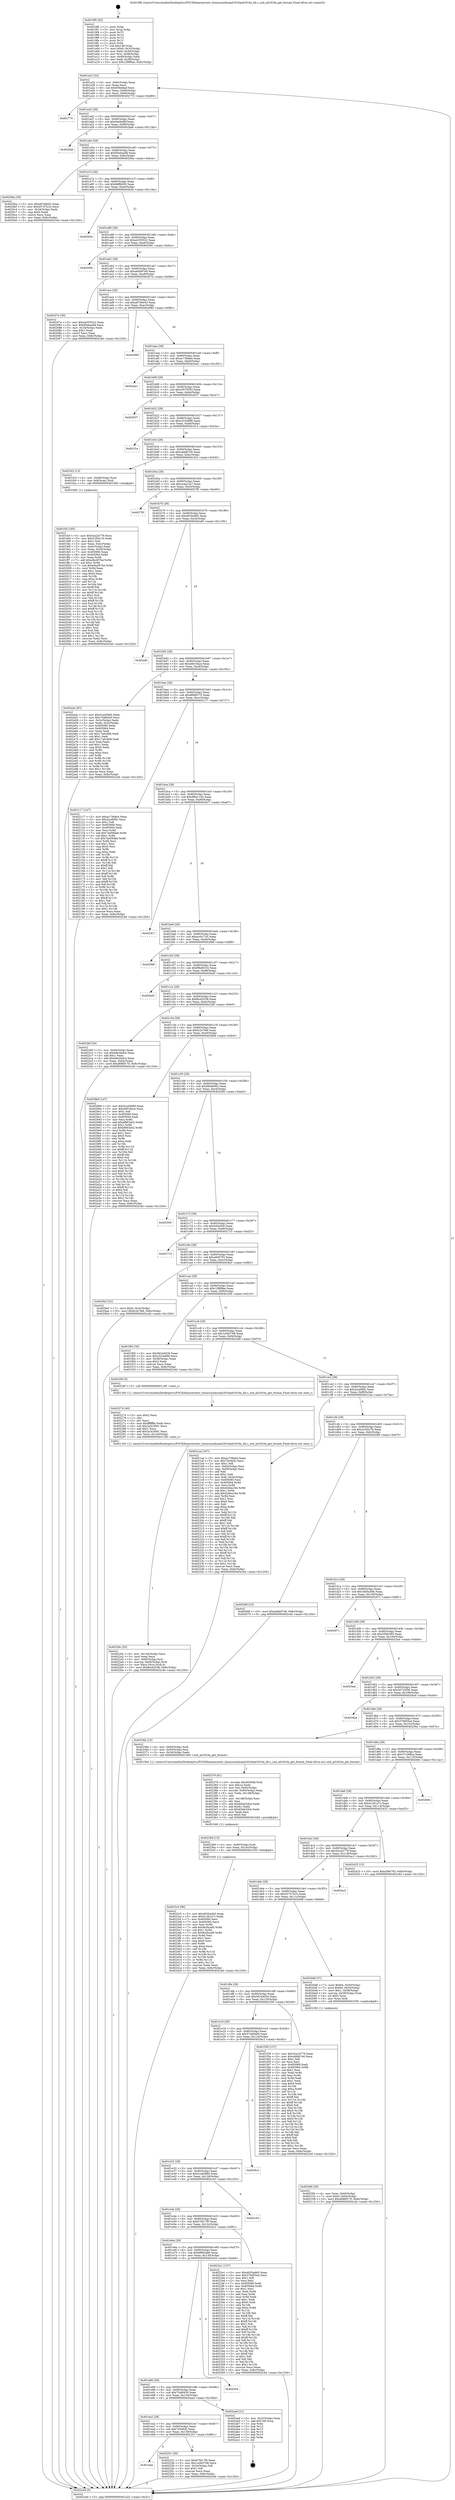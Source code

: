 digraph "0x4019f0" {
  label = "0x4019f0 (/mnt/c/Users/mathe/Desktop/tcc/POCII/binaries/extr_linuxsoundisaad1816aad1816a_lib.c_snd_ad1816a_get_format_Final-ollvm.out::main(0))"
  labelloc = "t"
  node[shape=record]

  Entry [label="",width=0.3,height=0.3,shape=circle,fillcolor=black,style=filled]
  "0x401a22" [label="{
     0x401a22 [32]\l
     | [instrs]\l
     &nbsp;&nbsp;0x401a22 \<+6\>: mov -0x8c(%rbp),%eax\l
     &nbsp;&nbsp;0x401a28 \<+2\>: mov %eax,%ecx\l
     &nbsp;&nbsp;0x401a2a \<+6\>: sub $0x93fe4baf,%ecx\l
     &nbsp;&nbsp;0x401a30 \<+6\>: mov %eax,-0x90(%rbp)\l
     &nbsp;&nbsp;0x401a36 \<+6\>: mov %ecx,-0x94(%rbp)\l
     &nbsp;&nbsp;0x401a3c \<+6\>: je 0000000000402770 \<main+0xd80\>\l
  }"]
  "0x402770" [label="{
     0x402770\l
  }", style=dashed]
  "0x401a42" [label="{
     0x401a42 [28]\l
     | [instrs]\l
     &nbsp;&nbsp;0x401a42 \<+5\>: jmp 0000000000401a47 \<main+0x57\>\l
     &nbsp;&nbsp;0x401a47 \<+6\>: mov -0x90(%rbp),%eax\l
     &nbsp;&nbsp;0x401a4d \<+5\>: sub $0x94e9afbf,%eax\l
     &nbsp;&nbsp;0x401a52 \<+6\>: mov %eax,-0x98(%rbp)\l
     &nbsp;&nbsp;0x401a58 \<+6\>: je 0000000000402bab \<main+0x11bb\>\l
  }"]
  Exit [label="",width=0.3,height=0.3,shape=circle,fillcolor=black,style=filled,peripheries=2]
  "0x402bab" [label="{
     0x402bab\l
  }", style=dashed]
  "0x401a5e" [label="{
     0x401a5e [28]\l
     | [instrs]\l
     &nbsp;&nbsp;0x401a5e \<+5\>: jmp 0000000000401a63 \<main+0x73\>\l
     &nbsp;&nbsp;0x401a63 \<+6\>: mov -0x90(%rbp),%eax\l
     &nbsp;&nbsp;0x401a69 \<+5\>: sub $0x95ebae9d,%eax\l
     &nbsp;&nbsp;0x401a6e \<+6\>: mov %eax,-0x9c(%rbp)\l
     &nbsp;&nbsp;0x401a74 \<+6\>: je 00000000004020ba \<main+0x6ca\>\l
  }"]
  "0x4023c5" [label="{
     0x4023c5 [96]\l
     | [instrs]\l
     &nbsp;&nbsp;0x4023c5 \<+5\>: mov $0xd035add5,%eax\l
     &nbsp;&nbsp;0x4023ca \<+5\>: mov $0x41261a7c,%edx\l
     &nbsp;&nbsp;0x4023cf \<+7\>: mov 0x405060,%esi\l
     &nbsp;&nbsp;0x4023d6 \<+7\>: mov 0x405064,%ecx\l
     &nbsp;&nbsp;0x4023dd \<+3\>: mov %esi,%r8d\l
     &nbsp;&nbsp;0x4023e0 \<+7\>: add $0x9a3bcaf0,%r8d\l
     &nbsp;&nbsp;0x4023e7 \<+4\>: sub $0x1,%r8d\l
     &nbsp;&nbsp;0x4023eb \<+7\>: sub $0x9a3bcaf0,%r8d\l
     &nbsp;&nbsp;0x4023f2 \<+4\>: imul %r8d,%esi\l
     &nbsp;&nbsp;0x4023f6 \<+3\>: and $0x1,%esi\l
     &nbsp;&nbsp;0x4023f9 \<+3\>: cmp $0x0,%esi\l
     &nbsp;&nbsp;0x4023fc \<+4\>: sete %r9b\l
     &nbsp;&nbsp;0x402400 \<+3\>: cmp $0xa,%ecx\l
     &nbsp;&nbsp;0x402403 \<+4\>: setl %r10b\l
     &nbsp;&nbsp;0x402407 \<+3\>: mov %r9b,%r11b\l
     &nbsp;&nbsp;0x40240a \<+3\>: and %r10b,%r11b\l
     &nbsp;&nbsp;0x40240d \<+3\>: xor %r10b,%r9b\l
     &nbsp;&nbsp;0x402410 \<+3\>: or %r9b,%r11b\l
     &nbsp;&nbsp;0x402413 \<+4\>: test $0x1,%r11b\l
     &nbsp;&nbsp;0x402417 \<+3\>: cmovne %edx,%eax\l
     &nbsp;&nbsp;0x40241a \<+6\>: mov %eax,-0x8c(%rbp)\l
     &nbsp;&nbsp;0x402420 \<+5\>: jmp 0000000000402c4d \<main+0x125d\>\l
  }"]
  "0x4020ba" [label="{
     0x4020ba [30]\l
     | [instrs]\l
     &nbsp;&nbsp;0x4020ba \<+5\>: mov $0xa87b6e43,%eax\l
     &nbsp;&nbsp;0x4020bf \<+5\>: mov $0x45747b1b,%ecx\l
     &nbsp;&nbsp;0x4020c4 \<+3\>: mov -0x34(%rbp),%edx\l
     &nbsp;&nbsp;0x4020c7 \<+3\>: cmp $0x0,%edx\l
     &nbsp;&nbsp;0x4020ca \<+3\>: cmove %ecx,%eax\l
     &nbsp;&nbsp;0x4020cd \<+6\>: mov %eax,-0x8c(%rbp)\l
     &nbsp;&nbsp;0x4020d3 \<+5\>: jmp 0000000000402c4d \<main+0x125d\>\l
  }"]
  "0x401a7a" [label="{
     0x401a7a [28]\l
     | [instrs]\l
     &nbsp;&nbsp;0x401a7a \<+5\>: jmp 0000000000401a7f \<main+0x8f\>\l
     &nbsp;&nbsp;0x401a7f \<+6\>: mov -0x90(%rbp),%eax\l
     &nbsp;&nbsp;0x401a85 \<+5\>: sub $0x9dffdd50,%eax\l
     &nbsp;&nbsp;0x401a8a \<+6\>: mov %eax,-0xa0(%rbp)\l
     &nbsp;&nbsp;0x401a90 \<+6\>: je 0000000000402b5a \<main+0x116a\>\l
  }"]
  "0x4023b6" [label="{
     0x4023b6 [15]\l
     | [instrs]\l
     &nbsp;&nbsp;0x4023b6 \<+4\>: mov -0x60(%rbp),%rdi\l
     &nbsp;&nbsp;0x4023ba \<+6\>: mov %eax,-0x14c(%rbp)\l
     &nbsp;&nbsp;0x4023c0 \<+5\>: call 0000000000401030 \<free@plt\>\l
     | [calls]\l
     &nbsp;&nbsp;0x401030 \{1\} (unknown)\l
  }"]
  "0x402b5a" [label="{
     0x402b5a\l
  }", style=dashed]
  "0x401a96" [label="{
     0x401a96 [28]\l
     | [instrs]\l
     &nbsp;&nbsp;0x401a96 \<+5\>: jmp 0000000000401a9b \<main+0xab\>\l
     &nbsp;&nbsp;0x401a9b \<+6\>: mov -0x90(%rbp),%eax\l
     &nbsp;&nbsp;0x401aa1 \<+5\>: sub $0xa4355522,%eax\l
     &nbsp;&nbsp;0x401aa6 \<+6\>: mov %eax,-0xa4(%rbp)\l
     &nbsp;&nbsp;0x401aac \<+6\>: je 000000000040209c \<main+0x6ac\>\l
  }"]
  "0x402379" [label="{
     0x402379 [61]\l
     | [instrs]\l
     &nbsp;&nbsp;0x402379 \<+10\>: movabs $0x4030d6,%rdi\l
     &nbsp;&nbsp;0x402383 \<+5\>: mov $0x1a,%edx\l
     &nbsp;&nbsp;0x402388 \<+3\>: mov %al,-0x65(%rbp)\l
     &nbsp;&nbsp;0x40238b \<+4\>: movzbl -0x65(%rbp),%eax\l
     &nbsp;&nbsp;0x40238f \<+6\>: mov %edx,-0x148(%rbp)\l
     &nbsp;&nbsp;0x402395 \<+1\>: cltd\l
     &nbsp;&nbsp;0x402396 \<+6\>: mov -0x148(%rbp),%esi\l
     &nbsp;&nbsp;0x40239c \<+2\>: idiv %esi\l
     &nbsp;&nbsp;0x40239e \<+6\>: add $0x65eb32b4,%edx\l
     &nbsp;&nbsp;0x4023a4 \<+3\>: add $0x61,%edx\l
     &nbsp;&nbsp;0x4023a7 \<+6\>: sub $0x65eb32b4,%edx\l
     &nbsp;&nbsp;0x4023ad \<+2\>: mov %edx,%esi\l
     &nbsp;&nbsp;0x4023af \<+2\>: mov $0x0,%al\l
     &nbsp;&nbsp;0x4023b1 \<+5\>: call 0000000000401040 \<printf@plt\>\l
     | [calls]\l
     &nbsp;&nbsp;0x401040 \{1\} (unknown)\l
  }"]
  "0x40209c" [label="{
     0x40209c\l
  }", style=dashed]
  "0x401ab2" [label="{
     0x401ab2 [28]\l
     | [instrs]\l
     &nbsp;&nbsp;0x401ab2 \<+5\>: jmp 0000000000401ab7 \<main+0xc7\>\l
     &nbsp;&nbsp;0x401ab7 \<+6\>: mov -0x90(%rbp),%eax\l
     &nbsp;&nbsp;0x401abd \<+5\>: sub $0xa64b97e9,%eax\l
     &nbsp;&nbsp;0x401ac2 \<+6\>: mov %eax,-0xa8(%rbp)\l
     &nbsp;&nbsp;0x401ac8 \<+6\>: je 000000000040207e \<main+0x68e\>\l
  }"]
  "0x40229c" [label="{
     0x40229c [35]\l
     | [instrs]\l
     &nbsp;&nbsp;0x40229c \<+6\>: mov -0x144(%rbp),%ecx\l
     &nbsp;&nbsp;0x4022a2 \<+3\>: imul %eax,%ecx\l
     &nbsp;&nbsp;0x4022a5 \<+4\>: mov -0x60(%rbp),%rsi\l
     &nbsp;&nbsp;0x4022a9 \<+4\>: movslq -0x64(%rbp),%rdi\l
     &nbsp;&nbsp;0x4022ad \<+3\>: mov %ecx,(%rsi,%rdi,4)\l
     &nbsp;&nbsp;0x4022b0 \<+10\>: movl $0xfbc62538,-0x8c(%rbp)\l
     &nbsp;&nbsp;0x4022ba \<+5\>: jmp 0000000000402c4d \<main+0x125d\>\l
  }"]
  "0x40207e" [label="{
     0x40207e [30]\l
     | [instrs]\l
     &nbsp;&nbsp;0x40207e \<+5\>: mov $0xa4355522,%eax\l
     &nbsp;&nbsp;0x402083 \<+5\>: mov $0x95ebae9d,%ecx\l
     &nbsp;&nbsp;0x402088 \<+3\>: mov -0x34(%rbp),%edx\l
     &nbsp;&nbsp;0x40208b \<+3\>: cmp $0x1,%edx\l
     &nbsp;&nbsp;0x40208e \<+3\>: cmovl %ecx,%eax\l
     &nbsp;&nbsp;0x402091 \<+6\>: mov %eax,-0x8c(%rbp)\l
     &nbsp;&nbsp;0x402097 \<+5\>: jmp 0000000000402c4d \<main+0x125d\>\l
  }"]
  "0x401ace" [label="{
     0x401ace [28]\l
     | [instrs]\l
     &nbsp;&nbsp;0x401ace \<+5\>: jmp 0000000000401ad3 \<main+0xe3\>\l
     &nbsp;&nbsp;0x401ad3 \<+6\>: mov -0x90(%rbp),%eax\l
     &nbsp;&nbsp;0x401ad9 \<+5\>: sub $0xa87b6e43,%eax\l
     &nbsp;&nbsp;0x401ade \<+6\>: mov %eax,-0xac(%rbp)\l
     &nbsp;&nbsp;0x401ae4 \<+6\>: je 0000000000402980 \<main+0xf90\>\l
  }"]
  "0x402274" [label="{
     0x402274 [40]\l
     | [instrs]\l
     &nbsp;&nbsp;0x402274 \<+5\>: mov $0x2,%ecx\l
     &nbsp;&nbsp;0x402279 \<+1\>: cltd\l
     &nbsp;&nbsp;0x40227a \<+2\>: idiv %ecx\l
     &nbsp;&nbsp;0x40227c \<+6\>: imul $0xfffffffe,%edx,%ecx\l
     &nbsp;&nbsp;0x402282 \<+6\>: sub $0x2a3c3091,%ecx\l
     &nbsp;&nbsp;0x402288 \<+3\>: add $0x1,%ecx\l
     &nbsp;&nbsp;0x40228b \<+6\>: add $0x2a3c3091,%ecx\l
     &nbsp;&nbsp;0x402291 \<+6\>: mov %ecx,-0x144(%rbp)\l
     &nbsp;&nbsp;0x402297 \<+5\>: call 0000000000401160 \<next_i\>\l
     | [calls]\l
     &nbsp;&nbsp;0x401160 \{1\} (/mnt/c/Users/mathe/Desktop/tcc/POCII/binaries/extr_linuxsoundisaad1816aad1816a_lib.c_snd_ad1816a_get_format_Final-ollvm.out::next_i)\l
  }"]
  "0x402980" [label="{
     0x402980\l
  }", style=dashed]
  "0x401aea" [label="{
     0x401aea [28]\l
     | [instrs]\l
     &nbsp;&nbsp;0x401aea \<+5\>: jmp 0000000000401aef \<main+0xff\>\l
     &nbsp;&nbsp;0x401aef \<+6\>: mov -0x90(%rbp),%eax\l
     &nbsp;&nbsp;0x401af5 \<+5\>: sub $0xac739ab4,%eax\l
     &nbsp;&nbsp;0x401afa \<+6\>: mov %eax,-0xb0(%rbp)\l
     &nbsp;&nbsp;0x401b00 \<+6\>: je 0000000000402ae1 \<main+0x10f1\>\l
  }"]
  "0x401ebe" [label="{
     0x401ebe\l
  }", style=dashed]
  "0x402ae1" [label="{
     0x402ae1\l
  }", style=dashed]
  "0x401b06" [label="{
     0x401b06 [28]\l
     | [instrs]\l
     &nbsp;&nbsp;0x401b06 \<+5\>: jmp 0000000000401b0b \<main+0x11b\>\l
     &nbsp;&nbsp;0x401b0b \<+6\>: mov -0x90(%rbp),%eax\l
     &nbsp;&nbsp;0x401b11 \<+5\>: sub $0xc0570593,%eax\l
     &nbsp;&nbsp;0x401b16 \<+6\>: mov %eax,-0xb4(%rbp)\l
     &nbsp;&nbsp;0x401b1c \<+6\>: je 0000000000402637 \<main+0xc47\>\l
  }"]
  "0x402251" [label="{
     0x402251 [30]\l
     | [instrs]\l
     &nbsp;&nbsp;0x402251 \<+5\>: mov $0x67fd17f0,%eax\l
     &nbsp;&nbsp;0x402256 \<+5\>: mov $0x1a5b5768,%ecx\l
     &nbsp;&nbsp;0x40225b \<+3\>: mov -0x2e(%rbp),%dl\l
     &nbsp;&nbsp;0x40225e \<+3\>: test $0x1,%dl\l
     &nbsp;&nbsp;0x402261 \<+3\>: cmovne %ecx,%eax\l
     &nbsp;&nbsp;0x402264 \<+6\>: mov %eax,-0x8c(%rbp)\l
     &nbsp;&nbsp;0x40226a \<+5\>: jmp 0000000000402c4d \<main+0x125d\>\l
  }"]
  "0x402637" [label="{
     0x402637\l
  }", style=dashed]
  "0x401b22" [label="{
     0x401b22 [28]\l
     | [instrs]\l
     &nbsp;&nbsp;0x401b22 \<+5\>: jmp 0000000000401b27 \<main+0x137\>\l
     &nbsp;&nbsp;0x401b27 \<+6\>: mov -0x90(%rbp),%eax\l
     &nbsp;&nbsp;0x401b2d \<+5\>: sub $0xc523e898,%eax\l
     &nbsp;&nbsp;0x401b32 \<+6\>: mov %eax,-0xb8(%rbp)\l
     &nbsp;&nbsp;0x401b38 \<+6\>: je 0000000000401f1e \<main+0x52e\>\l
  }"]
  "0x401ea2" [label="{
     0x401ea2 [28]\l
     | [instrs]\l
     &nbsp;&nbsp;0x401ea2 \<+5\>: jmp 0000000000401ea7 \<main+0x4b7\>\l
     &nbsp;&nbsp;0x401ea7 \<+6\>: mov -0x90(%rbp),%eax\l
     &nbsp;&nbsp;0x401ead \<+5\>: sub $0x7454fcfc,%eax\l
     &nbsp;&nbsp;0x401eb2 \<+6\>: mov %eax,-0x138(%rbp)\l
     &nbsp;&nbsp;0x401eb8 \<+6\>: je 0000000000402251 \<main+0x861\>\l
  }"]
  "0x401f1e" [label="{
     0x401f1e\l
  }", style=dashed]
  "0x401b3e" [label="{
     0x401b3e [28]\l
     | [instrs]\l
     &nbsp;&nbsp;0x401b3e \<+5\>: jmp 0000000000401b43 \<main+0x153\>\l
     &nbsp;&nbsp;0x401b43 \<+6\>: mov -0x90(%rbp),%eax\l
     &nbsp;&nbsp;0x401b49 \<+5\>: sub $0xcdddb7e0,%eax\l
     &nbsp;&nbsp;0x401b4e \<+6\>: mov %eax,-0xbc(%rbp)\l
     &nbsp;&nbsp;0x401b54 \<+6\>: je 0000000000401fc2 \<main+0x5d2\>\l
  }"]
  "0x402aad" [label="{
     0x402aad [21]\l
     | [instrs]\l
     &nbsp;&nbsp;0x402aad \<+3\>: mov -0x2c(%rbp),%eax\l
     &nbsp;&nbsp;0x402ab0 \<+7\>: add $0x148,%rsp\l
     &nbsp;&nbsp;0x402ab7 \<+1\>: pop %rbx\l
     &nbsp;&nbsp;0x402ab8 \<+2\>: pop %r12\l
     &nbsp;&nbsp;0x402aba \<+2\>: pop %r13\l
     &nbsp;&nbsp;0x402abc \<+2\>: pop %r14\l
     &nbsp;&nbsp;0x402abe \<+2\>: pop %r15\l
     &nbsp;&nbsp;0x402ac0 \<+1\>: pop %rbp\l
     &nbsp;&nbsp;0x402ac1 \<+1\>: ret\l
  }"]
  "0x401fc2" [label="{
     0x401fc2 [13]\l
     | [instrs]\l
     &nbsp;&nbsp;0x401fc2 \<+4\>: mov -0x48(%rbp),%rax\l
     &nbsp;&nbsp;0x401fc6 \<+4\>: mov 0x8(%rax),%rdi\l
     &nbsp;&nbsp;0x401fca \<+5\>: call 0000000000401060 \<atoi@plt\>\l
     | [calls]\l
     &nbsp;&nbsp;0x401060 \{1\} (unknown)\l
  }"]
  "0x401b5a" [label="{
     0x401b5a [28]\l
     | [instrs]\l
     &nbsp;&nbsp;0x401b5a \<+5\>: jmp 0000000000401b5f \<main+0x16f\>\l
     &nbsp;&nbsp;0x401b5f \<+6\>: mov -0x90(%rbp),%eax\l
     &nbsp;&nbsp;0x401b65 \<+5\>: sub $0xce4ac2a7,%eax\l
     &nbsp;&nbsp;0x401b6a \<+6\>: mov %eax,-0xc0(%rbp)\l
     &nbsp;&nbsp;0x401b70 \<+6\>: je 00000000004027f0 \<main+0xe00\>\l
  }"]
  "0x401e86" [label="{
     0x401e86 [28]\l
     | [instrs]\l
     &nbsp;&nbsp;0x401e86 \<+5\>: jmp 0000000000401e8b \<main+0x49b\>\l
     &nbsp;&nbsp;0x401e8b \<+6\>: mov -0x90(%rbp),%eax\l
     &nbsp;&nbsp;0x401e91 \<+5\>: sub $0x73af6430,%eax\l
     &nbsp;&nbsp;0x401e96 \<+6\>: mov %eax,-0x134(%rbp)\l
     &nbsp;&nbsp;0x401e9c \<+6\>: je 0000000000402aad \<main+0x10bd\>\l
  }"]
  "0x4027f0" [label="{
     0x4027f0\l
  }", style=dashed]
  "0x401b76" [label="{
     0x401b76 [28]\l
     | [instrs]\l
     &nbsp;&nbsp;0x401b76 \<+5\>: jmp 0000000000401b7b \<main+0x18b\>\l
     &nbsp;&nbsp;0x401b7b \<+6\>: mov -0x90(%rbp),%eax\l
     &nbsp;&nbsp;0x401b81 \<+5\>: sub $0xd035add5,%eax\l
     &nbsp;&nbsp;0x401b86 \<+6\>: mov %eax,-0xc4(%rbp)\l
     &nbsp;&nbsp;0x401b8c \<+6\>: je 0000000000402af0 \<main+0x1100\>\l
  }"]
  "0x402434" [label="{
     0x402434\l
  }", style=dashed]
  "0x402af0" [label="{
     0x402af0\l
  }", style=dashed]
  "0x401b92" [label="{
     0x401b92 [28]\l
     | [instrs]\l
     &nbsp;&nbsp;0x401b92 \<+5\>: jmp 0000000000401b97 \<main+0x1a7\>\l
     &nbsp;&nbsp;0x401b97 \<+6\>: mov -0x90(%rbp),%eax\l
     &nbsp;&nbsp;0x401b9d \<+5\>: sub $0xd4919ace,%eax\l
     &nbsp;&nbsp;0x401ba2 \<+6\>: mov %eax,-0xc8(%rbp)\l
     &nbsp;&nbsp;0x401ba8 \<+6\>: je 0000000000402a4c \<main+0x105c\>\l
  }"]
  "0x401e6a" [label="{
     0x401e6a [28]\l
     | [instrs]\l
     &nbsp;&nbsp;0x401e6a \<+5\>: jmp 0000000000401e6f \<main+0x47f\>\l
     &nbsp;&nbsp;0x401e6f \<+6\>: mov -0x90(%rbp),%eax\l
     &nbsp;&nbsp;0x401e75 \<+5\>: sub $0x6f893a88,%eax\l
     &nbsp;&nbsp;0x401e7a \<+6\>: mov %eax,-0x130(%rbp)\l
     &nbsp;&nbsp;0x401e80 \<+6\>: je 0000000000402434 \<main+0xa44\>\l
  }"]
  "0x402a4c" [label="{
     0x402a4c [97]\l
     | [instrs]\l
     &nbsp;&nbsp;0x402a4c \<+5\>: mov $0x5ca45860,%eax\l
     &nbsp;&nbsp;0x402a51 \<+5\>: mov $0x73af6430,%ecx\l
     &nbsp;&nbsp;0x402a56 \<+3\>: mov -0x3c(%rbp),%edx\l
     &nbsp;&nbsp;0x402a59 \<+3\>: mov %edx,-0x2c(%rbp)\l
     &nbsp;&nbsp;0x402a5c \<+7\>: mov 0x405060,%edx\l
     &nbsp;&nbsp;0x402a63 \<+7\>: mov 0x405064,%esi\l
     &nbsp;&nbsp;0x402a6a \<+2\>: mov %edx,%edi\l
     &nbsp;&nbsp;0x402a6c \<+6\>: sub $0x17a6cd08,%edi\l
     &nbsp;&nbsp;0x402a72 \<+3\>: sub $0x1,%edi\l
     &nbsp;&nbsp;0x402a75 \<+6\>: add $0x17a6cd08,%edi\l
     &nbsp;&nbsp;0x402a7b \<+3\>: imul %edi,%edx\l
     &nbsp;&nbsp;0x402a7e \<+3\>: and $0x1,%edx\l
     &nbsp;&nbsp;0x402a81 \<+3\>: cmp $0x0,%edx\l
     &nbsp;&nbsp;0x402a84 \<+4\>: sete %r8b\l
     &nbsp;&nbsp;0x402a88 \<+3\>: cmp $0xa,%esi\l
     &nbsp;&nbsp;0x402a8b \<+4\>: setl %r9b\l
     &nbsp;&nbsp;0x402a8f \<+3\>: mov %r8b,%r10b\l
     &nbsp;&nbsp;0x402a92 \<+3\>: and %r9b,%r10b\l
     &nbsp;&nbsp;0x402a95 \<+3\>: xor %r9b,%r8b\l
     &nbsp;&nbsp;0x402a98 \<+3\>: or %r8b,%r10b\l
     &nbsp;&nbsp;0x402a9b \<+4\>: test $0x1,%r10b\l
     &nbsp;&nbsp;0x402a9f \<+3\>: cmovne %ecx,%eax\l
     &nbsp;&nbsp;0x402aa2 \<+6\>: mov %eax,-0x8c(%rbp)\l
     &nbsp;&nbsp;0x402aa8 \<+5\>: jmp 0000000000402c4d \<main+0x125d\>\l
  }"]
  "0x401bae" [label="{
     0x401bae [28]\l
     | [instrs]\l
     &nbsp;&nbsp;0x401bae \<+5\>: jmp 0000000000401bb3 \<main+0x1c3\>\l
     &nbsp;&nbsp;0x401bb3 \<+6\>: mov -0x90(%rbp),%eax\l
     &nbsp;&nbsp;0x401bb9 \<+5\>: sub $0xd686f170,%eax\l
     &nbsp;&nbsp;0x401bbe \<+6\>: mov %eax,-0xcc(%rbp)\l
     &nbsp;&nbsp;0x401bc4 \<+6\>: je 0000000000402117 \<main+0x727\>\l
  }"]
  "0x4022e1" [label="{
     0x4022e1 [137]\l
     | [instrs]\l
     &nbsp;&nbsp;0x4022e1 \<+5\>: mov $0xd035add5,%eax\l
     &nbsp;&nbsp;0x4022e6 \<+5\>: mov $0x379d55e4,%ecx\l
     &nbsp;&nbsp;0x4022eb \<+2\>: mov $0x1,%dl\l
     &nbsp;&nbsp;0x4022ed \<+2\>: xor %esi,%esi\l
     &nbsp;&nbsp;0x4022ef \<+7\>: mov 0x405060,%edi\l
     &nbsp;&nbsp;0x4022f6 \<+8\>: mov 0x405064,%r8d\l
     &nbsp;&nbsp;0x4022fe \<+3\>: sub $0x1,%esi\l
     &nbsp;&nbsp;0x402301 \<+3\>: mov %edi,%r9d\l
     &nbsp;&nbsp;0x402304 \<+3\>: add %esi,%r9d\l
     &nbsp;&nbsp;0x402307 \<+4\>: imul %r9d,%edi\l
     &nbsp;&nbsp;0x40230b \<+3\>: and $0x1,%edi\l
     &nbsp;&nbsp;0x40230e \<+3\>: cmp $0x0,%edi\l
     &nbsp;&nbsp;0x402311 \<+4\>: sete %r10b\l
     &nbsp;&nbsp;0x402315 \<+4\>: cmp $0xa,%r8d\l
     &nbsp;&nbsp;0x402319 \<+4\>: setl %r11b\l
     &nbsp;&nbsp;0x40231d \<+3\>: mov %r10b,%bl\l
     &nbsp;&nbsp;0x402320 \<+3\>: xor $0xff,%bl\l
     &nbsp;&nbsp;0x402323 \<+3\>: mov %r11b,%r14b\l
     &nbsp;&nbsp;0x402326 \<+4\>: xor $0xff,%r14b\l
     &nbsp;&nbsp;0x40232a \<+3\>: xor $0x1,%dl\l
     &nbsp;&nbsp;0x40232d \<+3\>: mov %bl,%r15b\l
     &nbsp;&nbsp;0x402330 \<+4\>: and $0xff,%r15b\l
     &nbsp;&nbsp;0x402334 \<+3\>: and %dl,%r10b\l
     &nbsp;&nbsp;0x402337 \<+3\>: mov %r14b,%r12b\l
     &nbsp;&nbsp;0x40233a \<+4\>: and $0xff,%r12b\l
     &nbsp;&nbsp;0x40233e \<+3\>: and %dl,%r11b\l
     &nbsp;&nbsp;0x402341 \<+3\>: or %r10b,%r15b\l
     &nbsp;&nbsp;0x402344 \<+3\>: or %r11b,%r12b\l
     &nbsp;&nbsp;0x402347 \<+3\>: xor %r12b,%r15b\l
     &nbsp;&nbsp;0x40234a \<+3\>: or %r14b,%bl\l
     &nbsp;&nbsp;0x40234d \<+3\>: xor $0xff,%bl\l
     &nbsp;&nbsp;0x402350 \<+3\>: or $0x1,%dl\l
     &nbsp;&nbsp;0x402353 \<+2\>: and %dl,%bl\l
     &nbsp;&nbsp;0x402355 \<+3\>: or %bl,%r15b\l
     &nbsp;&nbsp;0x402358 \<+4\>: test $0x1,%r15b\l
     &nbsp;&nbsp;0x40235c \<+3\>: cmovne %ecx,%eax\l
     &nbsp;&nbsp;0x40235f \<+6\>: mov %eax,-0x8c(%rbp)\l
     &nbsp;&nbsp;0x402365 \<+5\>: jmp 0000000000402c4d \<main+0x125d\>\l
  }"]
  "0x402117" [label="{
     0x402117 [147]\l
     | [instrs]\l
     &nbsp;&nbsp;0x402117 \<+5\>: mov $0xac739ab4,%eax\l
     &nbsp;&nbsp;0x40211c \<+5\>: mov $0x2acd0f4c,%ecx\l
     &nbsp;&nbsp;0x402121 \<+2\>: mov $0x1,%dl\l
     &nbsp;&nbsp;0x402123 \<+7\>: mov 0x405060,%esi\l
     &nbsp;&nbsp;0x40212a \<+7\>: mov 0x405064,%edi\l
     &nbsp;&nbsp;0x402131 \<+3\>: mov %esi,%r8d\l
     &nbsp;&nbsp;0x402134 \<+7\>: add $0x7a409da6,%r8d\l
     &nbsp;&nbsp;0x40213b \<+4\>: sub $0x1,%r8d\l
     &nbsp;&nbsp;0x40213f \<+7\>: sub $0x7a409da6,%r8d\l
     &nbsp;&nbsp;0x402146 \<+4\>: imul %r8d,%esi\l
     &nbsp;&nbsp;0x40214a \<+3\>: and $0x1,%esi\l
     &nbsp;&nbsp;0x40214d \<+3\>: cmp $0x0,%esi\l
     &nbsp;&nbsp;0x402150 \<+4\>: sete %r9b\l
     &nbsp;&nbsp;0x402154 \<+3\>: cmp $0xa,%edi\l
     &nbsp;&nbsp;0x402157 \<+4\>: setl %r10b\l
     &nbsp;&nbsp;0x40215b \<+3\>: mov %r9b,%r11b\l
     &nbsp;&nbsp;0x40215e \<+4\>: xor $0xff,%r11b\l
     &nbsp;&nbsp;0x402162 \<+3\>: mov %r10b,%bl\l
     &nbsp;&nbsp;0x402165 \<+3\>: xor $0xff,%bl\l
     &nbsp;&nbsp;0x402168 \<+3\>: xor $0x1,%dl\l
     &nbsp;&nbsp;0x40216b \<+3\>: mov %r11b,%r14b\l
     &nbsp;&nbsp;0x40216e \<+4\>: and $0xff,%r14b\l
     &nbsp;&nbsp;0x402172 \<+3\>: and %dl,%r9b\l
     &nbsp;&nbsp;0x402175 \<+3\>: mov %bl,%r15b\l
     &nbsp;&nbsp;0x402178 \<+4\>: and $0xff,%r15b\l
     &nbsp;&nbsp;0x40217c \<+3\>: and %dl,%r10b\l
     &nbsp;&nbsp;0x40217f \<+3\>: or %r9b,%r14b\l
     &nbsp;&nbsp;0x402182 \<+3\>: or %r10b,%r15b\l
     &nbsp;&nbsp;0x402185 \<+3\>: xor %r15b,%r14b\l
     &nbsp;&nbsp;0x402188 \<+3\>: or %bl,%r11b\l
     &nbsp;&nbsp;0x40218b \<+4\>: xor $0xff,%r11b\l
     &nbsp;&nbsp;0x40218f \<+3\>: or $0x1,%dl\l
     &nbsp;&nbsp;0x402192 \<+3\>: and %dl,%r11b\l
     &nbsp;&nbsp;0x402195 \<+3\>: or %r11b,%r14b\l
     &nbsp;&nbsp;0x402198 \<+4\>: test $0x1,%r14b\l
     &nbsp;&nbsp;0x40219c \<+3\>: cmovne %ecx,%eax\l
     &nbsp;&nbsp;0x40219f \<+6\>: mov %eax,-0x8c(%rbp)\l
     &nbsp;&nbsp;0x4021a5 \<+5\>: jmp 0000000000402c4d \<main+0x125d\>\l
  }"]
  "0x401bca" [label="{
     0x401bca [28]\l
     | [instrs]\l
     &nbsp;&nbsp;0x401bca \<+5\>: jmp 0000000000401bcf \<main+0x1df\>\l
     &nbsp;&nbsp;0x401bcf \<+6\>: mov -0x90(%rbp),%eax\l
     &nbsp;&nbsp;0x401bd5 \<+5\>: sub $0xdf9a1102,%eax\l
     &nbsp;&nbsp;0x401bda \<+6\>: mov %eax,-0xd0(%rbp)\l
     &nbsp;&nbsp;0x401be0 \<+6\>: je 00000000004024c7 \<main+0xad7\>\l
  }"]
  "0x401e4e" [label="{
     0x401e4e [28]\l
     | [instrs]\l
     &nbsp;&nbsp;0x401e4e \<+5\>: jmp 0000000000401e53 \<main+0x463\>\l
     &nbsp;&nbsp;0x401e53 \<+6\>: mov -0x90(%rbp),%eax\l
     &nbsp;&nbsp;0x401e59 \<+5\>: sub $0x67fd17f0,%eax\l
     &nbsp;&nbsp;0x401e5e \<+6\>: mov %eax,-0x12c(%rbp)\l
     &nbsp;&nbsp;0x401e64 \<+6\>: je 00000000004022e1 \<main+0x8f1\>\l
  }"]
  "0x4024c7" [label="{
     0x4024c7\l
  }", style=dashed]
  "0x401be6" [label="{
     0x401be6 [28]\l
     | [instrs]\l
     &nbsp;&nbsp;0x401be6 \<+5\>: jmp 0000000000401beb \<main+0x1fb\>\l
     &nbsp;&nbsp;0x401beb \<+6\>: mov -0x90(%rbp),%eax\l
     &nbsp;&nbsp;0x401bf1 \<+5\>: sub $0xeccb17e5,%eax\l
     &nbsp;&nbsp;0x401bf6 \<+6\>: mov %eax,-0xd4(%rbp)\l
     &nbsp;&nbsp;0x401bfc \<+6\>: je 000000000040298f \<main+0xf9f\>\l
  }"]
  "0x402c43" [label="{
     0x402c43\l
  }", style=dashed]
  "0x40298f" [label="{
     0x40298f\l
  }", style=dashed]
  "0x401c02" [label="{
     0x401c02 [28]\l
     | [instrs]\l
     &nbsp;&nbsp;0x401c02 \<+5\>: jmp 0000000000401c07 \<main+0x217\>\l
     &nbsp;&nbsp;0x401c07 \<+6\>: mov -0x90(%rbp),%eax\l
     &nbsp;&nbsp;0x401c0d \<+5\>: sub $0xf9bd6316,%eax\l
     &nbsp;&nbsp;0x401c12 \<+6\>: mov %eax,-0xd8(%rbp)\l
     &nbsp;&nbsp;0x401c18 \<+6\>: je 0000000000402bd3 \<main+0x11e3\>\l
  }"]
  "0x401e32" [label="{
     0x401e32 [28]\l
     | [instrs]\l
     &nbsp;&nbsp;0x401e32 \<+5\>: jmp 0000000000401e37 \<main+0x447\>\l
     &nbsp;&nbsp;0x401e37 \<+6\>: mov -0x90(%rbp),%eax\l
     &nbsp;&nbsp;0x401e3d \<+5\>: sub $0x5ca45860,%eax\l
     &nbsp;&nbsp;0x401e42 \<+6\>: mov %eax,-0x128(%rbp)\l
     &nbsp;&nbsp;0x401e48 \<+6\>: je 0000000000402c43 \<main+0x1253\>\l
  }"]
  "0x402bd3" [label="{
     0x402bd3\l
  }", style=dashed]
  "0x401c1e" [label="{
     0x401c1e [28]\l
     | [instrs]\l
     &nbsp;&nbsp;0x401c1e \<+5\>: jmp 0000000000401c23 \<main+0x233\>\l
     &nbsp;&nbsp;0x401c23 \<+6\>: mov -0x90(%rbp),%eax\l
     &nbsp;&nbsp;0x401c29 \<+5\>: sub $0xfbc62538,%eax\l
     &nbsp;&nbsp;0x401c2e \<+6\>: mov %eax,-0xdc(%rbp)\l
     &nbsp;&nbsp;0x401c34 \<+6\>: je 00000000004022bf \<main+0x8cf\>\l
  }"]
  "0x4026c2" [label="{
     0x4026c2\l
  }", style=dashed]
  "0x4022bf" [label="{
     0x4022bf [34]\l
     | [instrs]\l
     &nbsp;&nbsp;0x4022bf \<+3\>: mov -0x64(%rbp),%eax\l
     &nbsp;&nbsp;0x4022c2 \<+5\>: sub $0xb9e2bdc4,%eax\l
     &nbsp;&nbsp;0x4022c7 \<+3\>: add $0x1,%eax\l
     &nbsp;&nbsp;0x4022ca \<+5\>: add $0xb9e2bdc4,%eax\l
     &nbsp;&nbsp;0x4022cf \<+3\>: mov %eax,-0x64(%rbp)\l
     &nbsp;&nbsp;0x4022d2 \<+10\>: movl $0xd686f170,-0x8c(%rbp)\l
     &nbsp;&nbsp;0x4022dc \<+5\>: jmp 0000000000402c4d \<main+0x125d\>\l
  }"]
  "0x401c3a" [label="{
     0x401c3a [28]\l
     | [instrs]\l
     &nbsp;&nbsp;0x401c3a \<+5\>: jmp 0000000000401c3f \<main+0x24f\>\l
     &nbsp;&nbsp;0x401c3f \<+6\>: mov -0x90(%rbp),%eax\l
     &nbsp;&nbsp;0x401c45 \<+5\>: sub $0xfc2e7fe6,%eax\l
     &nbsp;&nbsp;0x401c4a \<+6\>: mov %eax,-0xe0(%rbp)\l
     &nbsp;&nbsp;0x401c50 \<+6\>: je 00000000004029b9 \<main+0xfc9\>\l
  }"]
  "0x4020fd" [label="{
     0x4020fd [26]\l
     | [instrs]\l
     &nbsp;&nbsp;0x4020fd \<+4\>: mov %rax,-0x60(%rbp)\l
     &nbsp;&nbsp;0x402101 \<+7\>: movl $0x0,-0x64(%rbp)\l
     &nbsp;&nbsp;0x402108 \<+10\>: movl $0xd686f170,-0x8c(%rbp)\l
     &nbsp;&nbsp;0x402112 \<+5\>: jmp 0000000000402c4d \<main+0x125d\>\l
  }"]
  "0x4029b9" [label="{
     0x4029b9 [147]\l
     | [instrs]\l
     &nbsp;&nbsp;0x4029b9 \<+5\>: mov $0x5ca45860,%eax\l
     &nbsp;&nbsp;0x4029be \<+5\>: mov $0xd4919ace,%ecx\l
     &nbsp;&nbsp;0x4029c3 \<+2\>: mov $0x1,%dl\l
     &nbsp;&nbsp;0x4029c5 \<+7\>: mov 0x405060,%esi\l
     &nbsp;&nbsp;0x4029cc \<+7\>: mov 0x405064,%edi\l
     &nbsp;&nbsp;0x4029d3 \<+3\>: mov %esi,%r8d\l
     &nbsp;&nbsp;0x4029d6 \<+7\>: add $0xbf663a02,%r8d\l
     &nbsp;&nbsp;0x4029dd \<+4\>: sub $0x1,%r8d\l
     &nbsp;&nbsp;0x4029e1 \<+7\>: sub $0xbf663a02,%r8d\l
     &nbsp;&nbsp;0x4029e8 \<+4\>: imul %r8d,%esi\l
     &nbsp;&nbsp;0x4029ec \<+3\>: and $0x1,%esi\l
     &nbsp;&nbsp;0x4029ef \<+3\>: cmp $0x0,%esi\l
     &nbsp;&nbsp;0x4029f2 \<+4\>: sete %r9b\l
     &nbsp;&nbsp;0x4029f6 \<+3\>: cmp $0xa,%edi\l
     &nbsp;&nbsp;0x4029f9 \<+4\>: setl %r10b\l
     &nbsp;&nbsp;0x4029fd \<+3\>: mov %r9b,%r11b\l
     &nbsp;&nbsp;0x402a00 \<+4\>: xor $0xff,%r11b\l
     &nbsp;&nbsp;0x402a04 \<+3\>: mov %r10b,%bl\l
     &nbsp;&nbsp;0x402a07 \<+3\>: xor $0xff,%bl\l
     &nbsp;&nbsp;0x402a0a \<+3\>: xor $0x0,%dl\l
     &nbsp;&nbsp;0x402a0d \<+3\>: mov %r11b,%r14b\l
     &nbsp;&nbsp;0x402a10 \<+4\>: and $0x0,%r14b\l
     &nbsp;&nbsp;0x402a14 \<+3\>: and %dl,%r9b\l
     &nbsp;&nbsp;0x402a17 \<+3\>: mov %bl,%r15b\l
     &nbsp;&nbsp;0x402a1a \<+4\>: and $0x0,%r15b\l
     &nbsp;&nbsp;0x402a1e \<+3\>: and %dl,%r10b\l
     &nbsp;&nbsp;0x402a21 \<+3\>: or %r9b,%r14b\l
     &nbsp;&nbsp;0x402a24 \<+3\>: or %r10b,%r15b\l
     &nbsp;&nbsp;0x402a27 \<+3\>: xor %r15b,%r14b\l
     &nbsp;&nbsp;0x402a2a \<+3\>: or %bl,%r11b\l
     &nbsp;&nbsp;0x402a2d \<+4\>: xor $0xff,%r11b\l
     &nbsp;&nbsp;0x402a31 \<+3\>: or $0x0,%dl\l
     &nbsp;&nbsp;0x402a34 \<+3\>: and %dl,%r11b\l
     &nbsp;&nbsp;0x402a37 \<+3\>: or %r11b,%r14b\l
     &nbsp;&nbsp;0x402a3a \<+4\>: test $0x1,%r14b\l
     &nbsp;&nbsp;0x402a3e \<+3\>: cmovne %ecx,%eax\l
     &nbsp;&nbsp;0x402a41 \<+6\>: mov %eax,-0x8c(%rbp)\l
     &nbsp;&nbsp;0x402a47 \<+5\>: jmp 0000000000402c4d \<main+0x125d\>\l
  }"]
  "0x401c56" [label="{
     0x401c56 [28]\l
     | [instrs]\l
     &nbsp;&nbsp;0x401c56 \<+5\>: jmp 0000000000401c5b \<main+0x26b\>\l
     &nbsp;&nbsp;0x401c5b \<+6\>: mov -0x90(%rbp),%eax\l
     &nbsp;&nbsp;0x401c61 \<+5\>: sub $0xfd0e6082,%eax\l
     &nbsp;&nbsp;0x401c66 \<+6\>: mov %eax,-0xe4(%rbp)\l
     &nbsp;&nbsp;0x401c6c \<+6\>: je 0000000000402595 \<main+0xba5\>\l
  }"]
  "0x401fcf" [label="{
     0x401fcf [160]\l
     | [instrs]\l
     &nbsp;&nbsp;0x401fcf \<+5\>: mov $0x42a24779,%ecx\l
     &nbsp;&nbsp;0x401fd4 \<+5\>: mov $0x2c5f2c7b,%edx\l
     &nbsp;&nbsp;0x401fd9 \<+3\>: mov $0x1,%sil\l
     &nbsp;&nbsp;0x401fdc \<+3\>: mov %eax,-0x4c(%rbp)\l
     &nbsp;&nbsp;0x401fdf \<+3\>: mov -0x4c(%rbp),%eax\l
     &nbsp;&nbsp;0x401fe2 \<+3\>: mov %eax,-0x34(%rbp)\l
     &nbsp;&nbsp;0x401fe5 \<+7\>: mov 0x405060,%eax\l
     &nbsp;&nbsp;0x401fec \<+8\>: mov 0x405064,%r8d\l
     &nbsp;&nbsp;0x401ff4 \<+3\>: mov %eax,%r9d\l
     &nbsp;&nbsp;0x401ff7 \<+7\>: add $0xe9a287bd,%r9d\l
     &nbsp;&nbsp;0x401ffe \<+4\>: sub $0x1,%r9d\l
     &nbsp;&nbsp;0x402002 \<+7\>: sub $0xe9a287bd,%r9d\l
     &nbsp;&nbsp;0x402009 \<+4\>: imul %r9d,%eax\l
     &nbsp;&nbsp;0x40200d \<+3\>: and $0x1,%eax\l
     &nbsp;&nbsp;0x402010 \<+3\>: cmp $0x0,%eax\l
     &nbsp;&nbsp;0x402013 \<+4\>: sete %r10b\l
     &nbsp;&nbsp;0x402017 \<+4\>: cmp $0xa,%r8d\l
     &nbsp;&nbsp;0x40201b \<+4\>: setl %r11b\l
     &nbsp;&nbsp;0x40201f \<+3\>: mov %r10b,%bl\l
     &nbsp;&nbsp;0x402022 \<+3\>: xor $0xff,%bl\l
     &nbsp;&nbsp;0x402025 \<+3\>: mov %r11b,%r14b\l
     &nbsp;&nbsp;0x402028 \<+4\>: xor $0xff,%r14b\l
     &nbsp;&nbsp;0x40202c \<+4\>: xor $0x1,%sil\l
     &nbsp;&nbsp;0x402030 \<+3\>: mov %bl,%r15b\l
     &nbsp;&nbsp;0x402033 \<+4\>: and $0xff,%r15b\l
     &nbsp;&nbsp;0x402037 \<+3\>: and %sil,%r10b\l
     &nbsp;&nbsp;0x40203a \<+3\>: mov %r14b,%r12b\l
     &nbsp;&nbsp;0x40203d \<+4\>: and $0xff,%r12b\l
     &nbsp;&nbsp;0x402041 \<+3\>: and %sil,%r11b\l
     &nbsp;&nbsp;0x402044 \<+3\>: or %r10b,%r15b\l
     &nbsp;&nbsp;0x402047 \<+3\>: or %r11b,%r12b\l
     &nbsp;&nbsp;0x40204a \<+3\>: xor %r12b,%r15b\l
     &nbsp;&nbsp;0x40204d \<+3\>: or %r14b,%bl\l
     &nbsp;&nbsp;0x402050 \<+3\>: xor $0xff,%bl\l
     &nbsp;&nbsp;0x402053 \<+4\>: or $0x1,%sil\l
     &nbsp;&nbsp;0x402057 \<+3\>: and %sil,%bl\l
     &nbsp;&nbsp;0x40205a \<+3\>: or %bl,%r15b\l
     &nbsp;&nbsp;0x40205d \<+4\>: test $0x1,%r15b\l
     &nbsp;&nbsp;0x402061 \<+3\>: cmovne %edx,%ecx\l
     &nbsp;&nbsp;0x402064 \<+6\>: mov %ecx,-0x8c(%rbp)\l
     &nbsp;&nbsp;0x40206a \<+5\>: jmp 0000000000402c4d \<main+0x125d\>\l
  }"]
  "0x402595" [label="{
     0x402595\l
  }", style=dashed]
  "0x401c72" [label="{
     0x401c72 [28]\l
     | [instrs]\l
     &nbsp;&nbsp;0x401c72 \<+5\>: jmp 0000000000401c77 \<main+0x287\>\l
     &nbsp;&nbsp;0x401c77 \<+6\>: mov -0x90(%rbp),%eax\l
     &nbsp;&nbsp;0x401c7d \<+5\>: sub $0x545e5b0,%eax\l
     &nbsp;&nbsp;0x401c82 \<+6\>: mov %eax,-0xe8(%rbp)\l
     &nbsp;&nbsp;0x401c88 \<+6\>: je 0000000000402715 \<main+0xd25\>\l
  }"]
  "0x401e16" [label="{
     0x401e16 [28]\l
     | [instrs]\l
     &nbsp;&nbsp;0x401e16 \<+5\>: jmp 0000000000401e1b \<main+0x42b\>\l
     &nbsp;&nbsp;0x401e1b \<+6\>: mov -0x90(%rbp),%eax\l
     &nbsp;&nbsp;0x401e21 \<+5\>: sub $0x57a0646d,%eax\l
     &nbsp;&nbsp;0x401e26 \<+6\>: mov %eax,-0x124(%rbp)\l
     &nbsp;&nbsp;0x401e2c \<+6\>: je 00000000004026c2 \<main+0xcd2\>\l
  }"]
  "0x402715" [label="{
     0x402715\l
  }", style=dashed]
  "0x401c8e" [label="{
     0x401c8e [28]\l
     | [instrs]\l
     &nbsp;&nbsp;0x401c8e \<+5\>: jmp 0000000000401c93 \<main+0x2a3\>\l
     &nbsp;&nbsp;0x401c93 \<+6\>: mov -0x90(%rbp),%eax\l
     &nbsp;&nbsp;0x401c99 \<+5\>: sub $0xa566793,%eax\l
     &nbsp;&nbsp;0x401c9e \<+6\>: mov %eax,-0xec(%rbp)\l
     &nbsp;&nbsp;0x401ca4 \<+6\>: je 00000000004029a3 \<main+0xfb3\>\l
  }"]
  "0x401f39" [label="{
     0x401f39 [137]\l
     | [instrs]\l
     &nbsp;&nbsp;0x401f39 \<+5\>: mov $0x42a24779,%eax\l
     &nbsp;&nbsp;0x401f3e \<+5\>: mov $0xcdddb7e0,%ecx\l
     &nbsp;&nbsp;0x401f43 \<+2\>: mov $0x1,%dl\l
     &nbsp;&nbsp;0x401f45 \<+2\>: xor %esi,%esi\l
     &nbsp;&nbsp;0x401f47 \<+7\>: mov 0x405060,%edi\l
     &nbsp;&nbsp;0x401f4e \<+8\>: mov 0x405064,%r8d\l
     &nbsp;&nbsp;0x401f56 \<+3\>: sub $0x1,%esi\l
     &nbsp;&nbsp;0x401f59 \<+3\>: mov %edi,%r9d\l
     &nbsp;&nbsp;0x401f5c \<+3\>: add %esi,%r9d\l
     &nbsp;&nbsp;0x401f5f \<+4\>: imul %r9d,%edi\l
     &nbsp;&nbsp;0x401f63 \<+3\>: and $0x1,%edi\l
     &nbsp;&nbsp;0x401f66 \<+3\>: cmp $0x0,%edi\l
     &nbsp;&nbsp;0x401f69 \<+4\>: sete %r10b\l
     &nbsp;&nbsp;0x401f6d \<+4\>: cmp $0xa,%r8d\l
     &nbsp;&nbsp;0x401f71 \<+4\>: setl %r11b\l
     &nbsp;&nbsp;0x401f75 \<+3\>: mov %r10b,%bl\l
     &nbsp;&nbsp;0x401f78 \<+3\>: xor $0xff,%bl\l
     &nbsp;&nbsp;0x401f7b \<+3\>: mov %r11b,%r14b\l
     &nbsp;&nbsp;0x401f7e \<+4\>: xor $0xff,%r14b\l
     &nbsp;&nbsp;0x401f82 \<+3\>: xor $0x0,%dl\l
     &nbsp;&nbsp;0x401f85 \<+3\>: mov %bl,%r15b\l
     &nbsp;&nbsp;0x401f88 \<+4\>: and $0x0,%r15b\l
     &nbsp;&nbsp;0x401f8c \<+3\>: and %dl,%r10b\l
     &nbsp;&nbsp;0x401f8f \<+3\>: mov %r14b,%r12b\l
     &nbsp;&nbsp;0x401f92 \<+4\>: and $0x0,%r12b\l
     &nbsp;&nbsp;0x401f96 \<+3\>: and %dl,%r11b\l
     &nbsp;&nbsp;0x401f99 \<+3\>: or %r10b,%r15b\l
     &nbsp;&nbsp;0x401f9c \<+3\>: or %r11b,%r12b\l
     &nbsp;&nbsp;0x401f9f \<+3\>: xor %r12b,%r15b\l
     &nbsp;&nbsp;0x401fa2 \<+3\>: or %r14b,%bl\l
     &nbsp;&nbsp;0x401fa5 \<+3\>: xor $0xff,%bl\l
     &nbsp;&nbsp;0x401fa8 \<+3\>: or $0x0,%dl\l
     &nbsp;&nbsp;0x401fab \<+2\>: and %dl,%bl\l
     &nbsp;&nbsp;0x401fad \<+3\>: or %bl,%r15b\l
     &nbsp;&nbsp;0x401fb0 \<+4\>: test $0x1,%r15b\l
     &nbsp;&nbsp;0x401fb4 \<+3\>: cmovne %ecx,%eax\l
     &nbsp;&nbsp;0x401fb7 \<+6\>: mov %eax,-0x8c(%rbp)\l
     &nbsp;&nbsp;0x401fbd \<+5\>: jmp 0000000000402c4d \<main+0x125d\>\l
  }"]
  "0x4029a3" [label="{
     0x4029a3 [22]\l
     | [instrs]\l
     &nbsp;&nbsp;0x4029a3 \<+7\>: movl $0x0,-0x3c(%rbp)\l
     &nbsp;&nbsp;0x4029aa \<+10\>: movl $0xfc2e7fe6,-0x8c(%rbp)\l
     &nbsp;&nbsp;0x4029b4 \<+5\>: jmp 0000000000402c4d \<main+0x125d\>\l
  }"]
  "0x401caa" [label="{
     0x401caa [28]\l
     | [instrs]\l
     &nbsp;&nbsp;0x401caa \<+5\>: jmp 0000000000401caf \<main+0x2bf\>\l
     &nbsp;&nbsp;0x401caf \<+6\>: mov -0x90(%rbp),%eax\l
     &nbsp;&nbsp;0x401cb5 \<+5\>: sub $0x12f9f8ae,%eax\l
     &nbsp;&nbsp;0x401cba \<+6\>: mov %eax,-0xf0(%rbp)\l
     &nbsp;&nbsp;0x401cc0 \<+6\>: je 0000000000401f00 \<main+0x510\>\l
  }"]
  "0x401dfa" [label="{
     0x401dfa [28]\l
     | [instrs]\l
     &nbsp;&nbsp;0x401dfa \<+5\>: jmp 0000000000401dff \<main+0x40f\>\l
     &nbsp;&nbsp;0x401dff \<+6\>: mov -0x90(%rbp),%eax\l
     &nbsp;&nbsp;0x401e05 \<+5\>: sub $0x56244026,%eax\l
     &nbsp;&nbsp;0x401e0a \<+6\>: mov %eax,-0x120(%rbp)\l
     &nbsp;&nbsp;0x401e10 \<+6\>: je 0000000000401f39 \<main+0x549\>\l
  }"]
  "0x401f00" [label="{
     0x401f00 [30]\l
     | [instrs]\l
     &nbsp;&nbsp;0x401f00 \<+5\>: mov $0x56244026,%eax\l
     &nbsp;&nbsp;0x401f05 \<+5\>: mov $0xc523e898,%ecx\l
     &nbsp;&nbsp;0x401f0a \<+3\>: mov -0x38(%rbp),%edx\l
     &nbsp;&nbsp;0x401f0d \<+3\>: cmp $0x2,%edx\l
     &nbsp;&nbsp;0x401f10 \<+3\>: cmovne %ecx,%eax\l
     &nbsp;&nbsp;0x401f13 \<+6\>: mov %eax,-0x8c(%rbp)\l
     &nbsp;&nbsp;0x401f19 \<+5\>: jmp 0000000000402c4d \<main+0x125d\>\l
  }"]
  "0x401cc6" [label="{
     0x401cc6 [28]\l
     | [instrs]\l
     &nbsp;&nbsp;0x401cc6 \<+5\>: jmp 0000000000401ccb \<main+0x2db\>\l
     &nbsp;&nbsp;0x401ccb \<+6\>: mov -0x90(%rbp),%eax\l
     &nbsp;&nbsp;0x401cd1 \<+5\>: sub $0x1a5b5768,%eax\l
     &nbsp;&nbsp;0x401cd6 \<+6\>: mov %eax,-0xf4(%rbp)\l
     &nbsp;&nbsp;0x401cdc \<+6\>: je 000000000040226f \<main+0x87f\>\l
  }"]
  "0x402c4d" [label="{
     0x402c4d [5]\l
     | [instrs]\l
     &nbsp;&nbsp;0x402c4d \<+5\>: jmp 0000000000401a22 \<main+0x32\>\l
  }"]
  "0x4019f0" [label="{
     0x4019f0 [50]\l
     | [instrs]\l
     &nbsp;&nbsp;0x4019f0 \<+1\>: push %rbp\l
     &nbsp;&nbsp;0x4019f1 \<+3\>: mov %rsp,%rbp\l
     &nbsp;&nbsp;0x4019f4 \<+2\>: push %r15\l
     &nbsp;&nbsp;0x4019f6 \<+2\>: push %r14\l
     &nbsp;&nbsp;0x4019f8 \<+2\>: push %r13\l
     &nbsp;&nbsp;0x4019fa \<+2\>: push %r12\l
     &nbsp;&nbsp;0x4019fc \<+1\>: push %rbx\l
     &nbsp;&nbsp;0x4019fd \<+7\>: sub $0x148,%rsp\l
     &nbsp;&nbsp;0x401a04 \<+7\>: movl $0x0,-0x3c(%rbp)\l
     &nbsp;&nbsp;0x401a0b \<+3\>: mov %edi,-0x40(%rbp)\l
     &nbsp;&nbsp;0x401a0e \<+4\>: mov %rsi,-0x48(%rbp)\l
     &nbsp;&nbsp;0x401a12 \<+3\>: mov -0x40(%rbp),%edi\l
     &nbsp;&nbsp;0x401a15 \<+3\>: mov %edi,-0x38(%rbp)\l
     &nbsp;&nbsp;0x401a18 \<+10\>: movl $0x12f9f8ae,-0x8c(%rbp)\l
  }"]
  "0x4020d8" [label="{
     0x4020d8 [37]\l
     | [instrs]\l
     &nbsp;&nbsp;0x4020d8 \<+7\>: movl $0x64,-0x50(%rbp)\l
     &nbsp;&nbsp;0x4020df \<+7\>: movl $0x64,-0x54(%rbp)\l
     &nbsp;&nbsp;0x4020e6 \<+7\>: movl $0x1,-0x58(%rbp)\l
     &nbsp;&nbsp;0x4020ed \<+4\>: movslq -0x58(%rbp),%rax\l
     &nbsp;&nbsp;0x4020f1 \<+4\>: shl $0x2,%rax\l
     &nbsp;&nbsp;0x4020f5 \<+3\>: mov %rax,%rdi\l
     &nbsp;&nbsp;0x4020f8 \<+5\>: call 0000000000401050 \<malloc@plt\>\l
     | [calls]\l
     &nbsp;&nbsp;0x401050 \{1\} (unknown)\l
  }"]
  "0x40226f" [label="{
     0x40226f [5]\l
     | [instrs]\l
     &nbsp;&nbsp;0x40226f \<+5\>: call 0000000000401160 \<next_i\>\l
     | [calls]\l
     &nbsp;&nbsp;0x401160 \{1\} (/mnt/c/Users/mathe/Desktop/tcc/POCII/binaries/extr_linuxsoundisaad1816aad1816a_lib.c_snd_ad1816a_get_format_Final-ollvm.out::next_i)\l
  }"]
  "0x401ce2" [label="{
     0x401ce2 [28]\l
     | [instrs]\l
     &nbsp;&nbsp;0x401ce2 \<+5\>: jmp 0000000000401ce7 \<main+0x2f7\>\l
     &nbsp;&nbsp;0x401ce7 \<+6\>: mov -0x90(%rbp),%eax\l
     &nbsp;&nbsp;0x401ced \<+5\>: sub $0x2acd0f4c,%eax\l
     &nbsp;&nbsp;0x401cf2 \<+6\>: mov %eax,-0xf8(%rbp)\l
     &nbsp;&nbsp;0x401cf8 \<+6\>: je 00000000004021aa \<main+0x7ba\>\l
  }"]
  "0x401dde" [label="{
     0x401dde [28]\l
     | [instrs]\l
     &nbsp;&nbsp;0x401dde \<+5\>: jmp 0000000000401de3 \<main+0x3f3\>\l
     &nbsp;&nbsp;0x401de3 \<+6\>: mov -0x90(%rbp),%eax\l
     &nbsp;&nbsp;0x401de9 \<+5\>: sub $0x45747b1b,%eax\l
     &nbsp;&nbsp;0x401dee \<+6\>: mov %eax,-0x11c(%rbp)\l
     &nbsp;&nbsp;0x401df4 \<+6\>: je 00000000004020d8 \<main+0x6e8\>\l
  }"]
  "0x4021aa" [label="{
     0x4021aa [167]\l
     | [instrs]\l
     &nbsp;&nbsp;0x4021aa \<+5\>: mov $0xac739ab4,%eax\l
     &nbsp;&nbsp;0x4021af \<+5\>: mov $0x7454fcfc,%ecx\l
     &nbsp;&nbsp;0x4021b4 \<+2\>: mov $0x1,%dl\l
     &nbsp;&nbsp;0x4021b6 \<+3\>: mov -0x64(%rbp),%esi\l
     &nbsp;&nbsp;0x4021b9 \<+3\>: cmp -0x58(%rbp),%esi\l
     &nbsp;&nbsp;0x4021bc \<+4\>: setl %dil\l
     &nbsp;&nbsp;0x4021c0 \<+4\>: and $0x1,%dil\l
     &nbsp;&nbsp;0x4021c4 \<+4\>: mov %dil,-0x2e(%rbp)\l
     &nbsp;&nbsp;0x4021c8 \<+7\>: mov 0x405060,%esi\l
     &nbsp;&nbsp;0x4021cf \<+8\>: mov 0x405064,%r8d\l
     &nbsp;&nbsp;0x4021d7 \<+3\>: mov %esi,%r9d\l
     &nbsp;&nbsp;0x4021da \<+7\>: sub $0x428ea184,%r9d\l
     &nbsp;&nbsp;0x4021e1 \<+4\>: sub $0x1,%r9d\l
     &nbsp;&nbsp;0x4021e5 \<+7\>: add $0x428ea184,%r9d\l
     &nbsp;&nbsp;0x4021ec \<+4\>: imul %r9d,%esi\l
     &nbsp;&nbsp;0x4021f0 \<+3\>: and $0x1,%esi\l
     &nbsp;&nbsp;0x4021f3 \<+3\>: cmp $0x0,%esi\l
     &nbsp;&nbsp;0x4021f6 \<+4\>: sete %dil\l
     &nbsp;&nbsp;0x4021fa \<+4\>: cmp $0xa,%r8d\l
     &nbsp;&nbsp;0x4021fe \<+4\>: setl %r10b\l
     &nbsp;&nbsp;0x402202 \<+3\>: mov %dil,%r11b\l
     &nbsp;&nbsp;0x402205 \<+4\>: xor $0xff,%r11b\l
     &nbsp;&nbsp;0x402209 \<+3\>: mov %r10b,%bl\l
     &nbsp;&nbsp;0x40220c \<+3\>: xor $0xff,%bl\l
     &nbsp;&nbsp;0x40220f \<+3\>: xor $0x1,%dl\l
     &nbsp;&nbsp;0x402212 \<+3\>: mov %r11b,%r14b\l
     &nbsp;&nbsp;0x402215 \<+4\>: and $0xff,%r14b\l
     &nbsp;&nbsp;0x402219 \<+3\>: and %dl,%dil\l
     &nbsp;&nbsp;0x40221c \<+3\>: mov %bl,%r15b\l
     &nbsp;&nbsp;0x40221f \<+4\>: and $0xff,%r15b\l
     &nbsp;&nbsp;0x402223 \<+3\>: and %dl,%r10b\l
     &nbsp;&nbsp;0x402226 \<+3\>: or %dil,%r14b\l
     &nbsp;&nbsp;0x402229 \<+3\>: or %r10b,%r15b\l
     &nbsp;&nbsp;0x40222c \<+3\>: xor %r15b,%r14b\l
     &nbsp;&nbsp;0x40222f \<+3\>: or %bl,%r11b\l
     &nbsp;&nbsp;0x402232 \<+4\>: xor $0xff,%r11b\l
     &nbsp;&nbsp;0x402236 \<+3\>: or $0x1,%dl\l
     &nbsp;&nbsp;0x402239 \<+3\>: and %dl,%r11b\l
     &nbsp;&nbsp;0x40223c \<+3\>: or %r11b,%r14b\l
     &nbsp;&nbsp;0x40223f \<+4\>: test $0x1,%r14b\l
     &nbsp;&nbsp;0x402243 \<+3\>: cmovne %ecx,%eax\l
     &nbsp;&nbsp;0x402246 \<+6\>: mov %eax,-0x8c(%rbp)\l
     &nbsp;&nbsp;0x40224c \<+5\>: jmp 0000000000402c4d \<main+0x125d\>\l
  }"]
  "0x401cfe" [label="{
     0x401cfe [28]\l
     | [instrs]\l
     &nbsp;&nbsp;0x401cfe \<+5\>: jmp 0000000000401d03 \<main+0x313\>\l
     &nbsp;&nbsp;0x401d03 \<+6\>: mov -0x90(%rbp),%eax\l
     &nbsp;&nbsp;0x401d09 \<+5\>: sub $0x2c5f2c7b,%eax\l
     &nbsp;&nbsp;0x401d0e \<+6\>: mov %eax,-0xfc(%rbp)\l
     &nbsp;&nbsp;0x401d14 \<+6\>: je 000000000040206f \<main+0x67f\>\l
  }"]
  "0x402ac2" [label="{
     0x402ac2\l
  }", style=dashed]
  "0x40206f" [label="{
     0x40206f [15]\l
     | [instrs]\l
     &nbsp;&nbsp;0x40206f \<+10\>: movl $0xa64b97e9,-0x8c(%rbp)\l
     &nbsp;&nbsp;0x402079 \<+5\>: jmp 0000000000402c4d \<main+0x125d\>\l
  }"]
  "0x401d1a" [label="{
     0x401d1a [28]\l
     | [instrs]\l
     &nbsp;&nbsp;0x401d1a \<+5\>: jmp 0000000000401d1f \<main+0x32f\>\l
     &nbsp;&nbsp;0x401d1f \<+6\>: mov -0x90(%rbp),%eax\l
     &nbsp;&nbsp;0x401d25 \<+5\>: sub $0x3485a56b,%eax\l
     &nbsp;&nbsp;0x401d2a \<+6\>: mov %eax,-0x100(%rbp)\l
     &nbsp;&nbsp;0x401d30 \<+6\>: je 0000000000402971 \<main+0xf81\>\l
  }"]
  "0x401dc2" [label="{
     0x401dc2 [28]\l
     | [instrs]\l
     &nbsp;&nbsp;0x401dc2 \<+5\>: jmp 0000000000401dc7 \<main+0x3d7\>\l
     &nbsp;&nbsp;0x401dc7 \<+6\>: mov -0x90(%rbp),%eax\l
     &nbsp;&nbsp;0x401dcd \<+5\>: sub $0x42a24779,%eax\l
     &nbsp;&nbsp;0x401dd2 \<+6\>: mov %eax,-0x118(%rbp)\l
     &nbsp;&nbsp;0x401dd8 \<+6\>: je 0000000000402ac2 \<main+0x10d2\>\l
  }"]
  "0x402971" [label="{
     0x402971\l
  }", style=dashed]
  "0x401d36" [label="{
     0x401d36 [28]\l
     | [instrs]\l
     &nbsp;&nbsp;0x401d36 \<+5\>: jmp 0000000000401d3b \<main+0x34b\>\l
     &nbsp;&nbsp;0x401d3b \<+6\>: mov -0x90(%rbp),%eax\l
     &nbsp;&nbsp;0x401d41 \<+5\>: sub $0x350fc585,%eax\l
     &nbsp;&nbsp;0x401d46 \<+6\>: mov %eax,-0x104(%rbp)\l
     &nbsp;&nbsp;0x401d4c \<+6\>: je 00000000004025a4 \<main+0xbb4\>\l
  }"]
  "0x402425" [label="{
     0x402425 [15]\l
     | [instrs]\l
     &nbsp;&nbsp;0x402425 \<+10\>: movl $0xa566793,-0x8c(%rbp)\l
     &nbsp;&nbsp;0x40242f \<+5\>: jmp 0000000000402c4d \<main+0x125d\>\l
  }"]
  "0x4025a4" [label="{
     0x4025a4\l
  }", style=dashed]
  "0x401d52" [label="{
     0x401d52 [28]\l
     | [instrs]\l
     &nbsp;&nbsp;0x401d52 \<+5\>: jmp 0000000000401d57 \<main+0x367\>\l
     &nbsp;&nbsp;0x401d57 \<+6\>: mov -0x90(%rbp),%eax\l
     &nbsp;&nbsp;0x401d5d \<+5\>: sub $0x36733f36,%eax\l
     &nbsp;&nbsp;0x401d62 \<+6\>: mov %eax,-0x108(%rbp)\l
     &nbsp;&nbsp;0x401d68 \<+6\>: je 00000000004026a4 \<main+0xcb4\>\l
  }"]
  "0x401da6" [label="{
     0x401da6 [28]\l
     | [instrs]\l
     &nbsp;&nbsp;0x401da6 \<+5\>: jmp 0000000000401dab \<main+0x3bb\>\l
     &nbsp;&nbsp;0x401dab \<+6\>: mov -0x90(%rbp),%eax\l
     &nbsp;&nbsp;0x401db1 \<+5\>: sub $0x41261a7c,%eax\l
     &nbsp;&nbsp;0x401db6 \<+6\>: mov %eax,-0x114(%rbp)\l
     &nbsp;&nbsp;0x401dbc \<+6\>: je 0000000000402425 \<main+0xa35\>\l
  }"]
  "0x4026a4" [label="{
     0x4026a4\l
  }", style=dashed]
  "0x401d6e" [label="{
     0x401d6e [28]\l
     | [instrs]\l
     &nbsp;&nbsp;0x401d6e \<+5\>: jmp 0000000000401d73 \<main+0x383\>\l
     &nbsp;&nbsp;0x401d73 \<+6\>: mov -0x90(%rbp),%eax\l
     &nbsp;&nbsp;0x401d79 \<+5\>: sub $0x379d55e4,%eax\l
     &nbsp;&nbsp;0x401d7e \<+6\>: mov %eax,-0x10c(%rbp)\l
     &nbsp;&nbsp;0x401d84 \<+6\>: je 000000000040236a \<main+0x97a\>\l
  }"]
  "0x402b9c" [label="{
     0x402b9c\l
  }", style=dashed]
  "0x40236a" [label="{
     0x40236a [15]\l
     | [instrs]\l
     &nbsp;&nbsp;0x40236a \<+4\>: mov -0x60(%rbp),%rdi\l
     &nbsp;&nbsp;0x40236e \<+3\>: mov -0x50(%rbp),%esi\l
     &nbsp;&nbsp;0x402371 \<+3\>: mov -0x54(%rbp),%edx\l
     &nbsp;&nbsp;0x402374 \<+5\>: call 00000000004015b0 \<snd_ad1816a_get_format\>\l
     | [calls]\l
     &nbsp;&nbsp;0x4015b0 \{1\} (/mnt/c/Users/mathe/Desktop/tcc/POCII/binaries/extr_linuxsoundisaad1816aad1816a_lib.c_snd_ad1816a_get_format_Final-ollvm.out::snd_ad1816a_get_format)\l
  }"]
  "0x401d8a" [label="{
     0x401d8a [28]\l
     | [instrs]\l
     &nbsp;&nbsp;0x401d8a \<+5\>: jmp 0000000000401d8f \<main+0x39f\>\l
     &nbsp;&nbsp;0x401d8f \<+6\>: mov -0x90(%rbp),%eax\l
     &nbsp;&nbsp;0x401d95 \<+5\>: sub $0x37c388ca,%eax\l
     &nbsp;&nbsp;0x401d9a \<+6\>: mov %eax,-0x110(%rbp)\l
     &nbsp;&nbsp;0x401da0 \<+6\>: je 0000000000402b9c \<main+0x11ac\>\l
  }"]
  Entry -> "0x4019f0" [label=" 1"]
  "0x401a22" -> "0x402770" [label=" 0"]
  "0x401a22" -> "0x401a42" [label=" 22"]
  "0x402aad" -> Exit [label=" 1"]
  "0x401a42" -> "0x402bab" [label=" 0"]
  "0x401a42" -> "0x401a5e" [label=" 22"]
  "0x402a4c" -> "0x402c4d" [label=" 1"]
  "0x401a5e" -> "0x4020ba" [label=" 1"]
  "0x401a5e" -> "0x401a7a" [label=" 21"]
  "0x4029b9" -> "0x402c4d" [label=" 1"]
  "0x401a7a" -> "0x402b5a" [label=" 0"]
  "0x401a7a" -> "0x401a96" [label=" 21"]
  "0x4029a3" -> "0x402c4d" [label=" 1"]
  "0x401a96" -> "0x40209c" [label=" 0"]
  "0x401a96" -> "0x401ab2" [label=" 21"]
  "0x402425" -> "0x402c4d" [label=" 1"]
  "0x401ab2" -> "0x40207e" [label=" 1"]
  "0x401ab2" -> "0x401ace" [label=" 20"]
  "0x4023c5" -> "0x402c4d" [label=" 1"]
  "0x401ace" -> "0x402980" [label=" 0"]
  "0x401ace" -> "0x401aea" [label=" 20"]
  "0x4023b6" -> "0x4023c5" [label=" 1"]
  "0x401aea" -> "0x402ae1" [label=" 0"]
  "0x401aea" -> "0x401b06" [label=" 20"]
  "0x402379" -> "0x4023b6" [label=" 1"]
  "0x401b06" -> "0x402637" [label=" 0"]
  "0x401b06" -> "0x401b22" [label=" 20"]
  "0x40236a" -> "0x402379" [label=" 1"]
  "0x401b22" -> "0x401f1e" [label=" 0"]
  "0x401b22" -> "0x401b3e" [label=" 20"]
  "0x4022bf" -> "0x402c4d" [label=" 1"]
  "0x401b3e" -> "0x401fc2" [label=" 1"]
  "0x401b3e" -> "0x401b5a" [label=" 19"]
  "0x40229c" -> "0x402c4d" [label=" 1"]
  "0x401b5a" -> "0x4027f0" [label=" 0"]
  "0x401b5a" -> "0x401b76" [label=" 19"]
  "0x40226f" -> "0x402274" [label=" 1"]
  "0x401b76" -> "0x402af0" [label=" 0"]
  "0x401b76" -> "0x401b92" [label=" 19"]
  "0x402251" -> "0x402c4d" [label=" 2"]
  "0x401b92" -> "0x402a4c" [label=" 1"]
  "0x401b92" -> "0x401bae" [label=" 18"]
  "0x401ea2" -> "0x402251" [label=" 2"]
  "0x401bae" -> "0x402117" [label=" 2"]
  "0x401bae" -> "0x401bca" [label=" 16"]
  "0x4022e1" -> "0x402c4d" [label=" 1"]
  "0x401bca" -> "0x4024c7" [label=" 0"]
  "0x401bca" -> "0x401be6" [label=" 16"]
  "0x401e86" -> "0x402aad" [label=" 1"]
  "0x401be6" -> "0x40298f" [label=" 0"]
  "0x401be6" -> "0x401c02" [label=" 16"]
  "0x402274" -> "0x40229c" [label=" 1"]
  "0x401c02" -> "0x402bd3" [label=" 0"]
  "0x401c02" -> "0x401c1e" [label=" 16"]
  "0x401e6a" -> "0x402434" [label=" 0"]
  "0x401c1e" -> "0x4022bf" [label=" 1"]
  "0x401c1e" -> "0x401c3a" [label=" 15"]
  "0x401ea2" -> "0x401ebe" [label=" 0"]
  "0x401c3a" -> "0x4029b9" [label=" 1"]
  "0x401c3a" -> "0x401c56" [label=" 14"]
  "0x401e4e" -> "0x4022e1" [label=" 1"]
  "0x401c56" -> "0x402595" [label=" 0"]
  "0x401c56" -> "0x401c72" [label=" 14"]
  "0x401e86" -> "0x401ea2" [label=" 2"]
  "0x401c72" -> "0x402715" [label=" 0"]
  "0x401c72" -> "0x401c8e" [label=" 14"]
  "0x401e32" -> "0x401e4e" [label=" 4"]
  "0x401c8e" -> "0x4029a3" [label=" 1"]
  "0x401c8e" -> "0x401caa" [label=" 13"]
  "0x401e32" -> "0x402c43" [label=" 0"]
  "0x401caa" -> "0x401f00" [label=" 1"]
  "0x401caa" -> "0x401cc6" [label=" 12"]
  "0x401f00" -> "0x402c4d" [label=" 1"]
  "0x4019f0" -> "0x401a22" [label=" 1"]
  "0x402c4d" -> "0x401a22" [label=" 21"]
  "0x401e16" -> "0x401e32" [label=" 4"]
  "0x401cc6" -> "0x40226f" [label=" 1"]
  "0x401cc6" -> "0x401ce2" [label=" 11"]
  "0x401e16" -> "0x4026c2" [label=" 0"]
  "0x401ce2" -> "0x4021aa" [label=" 2"]
  "0x401ce2" -> "0x401cfe" [label=" 9"]
  "0x4021aa" -> "0x402c4d" [label=" 2"]
  "0x401cfe" -> "0x40206f" [label=" 1"]
  "0x401cfe" -> "0x401d1a" [label=" 8"]
  "0x402117" -> "0x402c4d" [label=" 2"]
  "0x401d1a" -> "0x402971" [label=" 0"]
  "0x401d1a" -> "0x401d36" [label=" 8"]
  "0x4020d8" -> "0x4020fd" [label=" 1"]
  "0x401d36" -> "0x4025a4" [label=" 0"]
  "0x401d36" -> "0x401d52" [label=" 8"]
  "0x4020ba" -> "0x402c4d" [label=" 1"]
  "0x401d52" -> "0x4026a4" [label=" 0"]
  "0x401d52" -> "0x401d6e" [label=" 8"]
  "0x40206f" -> "0x402c4d" [label=" 1"]
  "0x401d6e" -> "0x40236a" [label=" 1"]
  "0x401d6e" -> "0x401d8a" [label=" 7"]
  "0x401fcf" -> "0x402c4d" [label=" 1"]
  "0x401d8a" -> "0x402b9c" [label=" 0"]
  "0x401d8a" -> "0x401da6" [label=" 7"]
  "0x40207e" -> "0x402c4d" [label=" 1"]
  "0x401da6" -> "0x402425" [label=" 1"]
  "0x401da6" -> "0x401dc2" [label=" 6"]
  "0x4020fd" -> "0x402c4d" [label=" 1"]
  "0x401dc2" -> "0x402ac2" [label=" 0"]
  "0x401dc2" -> "0x401dde" [label=" 6"]
  "0x401e4e" -> "0x401e6a" [label=" 3"]
  "0x401dde" -> "0x4020d8" [label=" 1"]
  "0x401dde" -> "0x401dfa" [label=" 5"]
  "0x401e6a" -> "0x401e86" [label=" 3"]
  "0x401dfa" -> "0x401f39" [label=" 1"]
  "0x401dfa" -> "0x401e16" [label=" 4"]
  "0x401f39" -> "0x402c4d" [label=" 1"]
  "0x401fc2" -> "0x401fcf" [label=" 1"]
}
